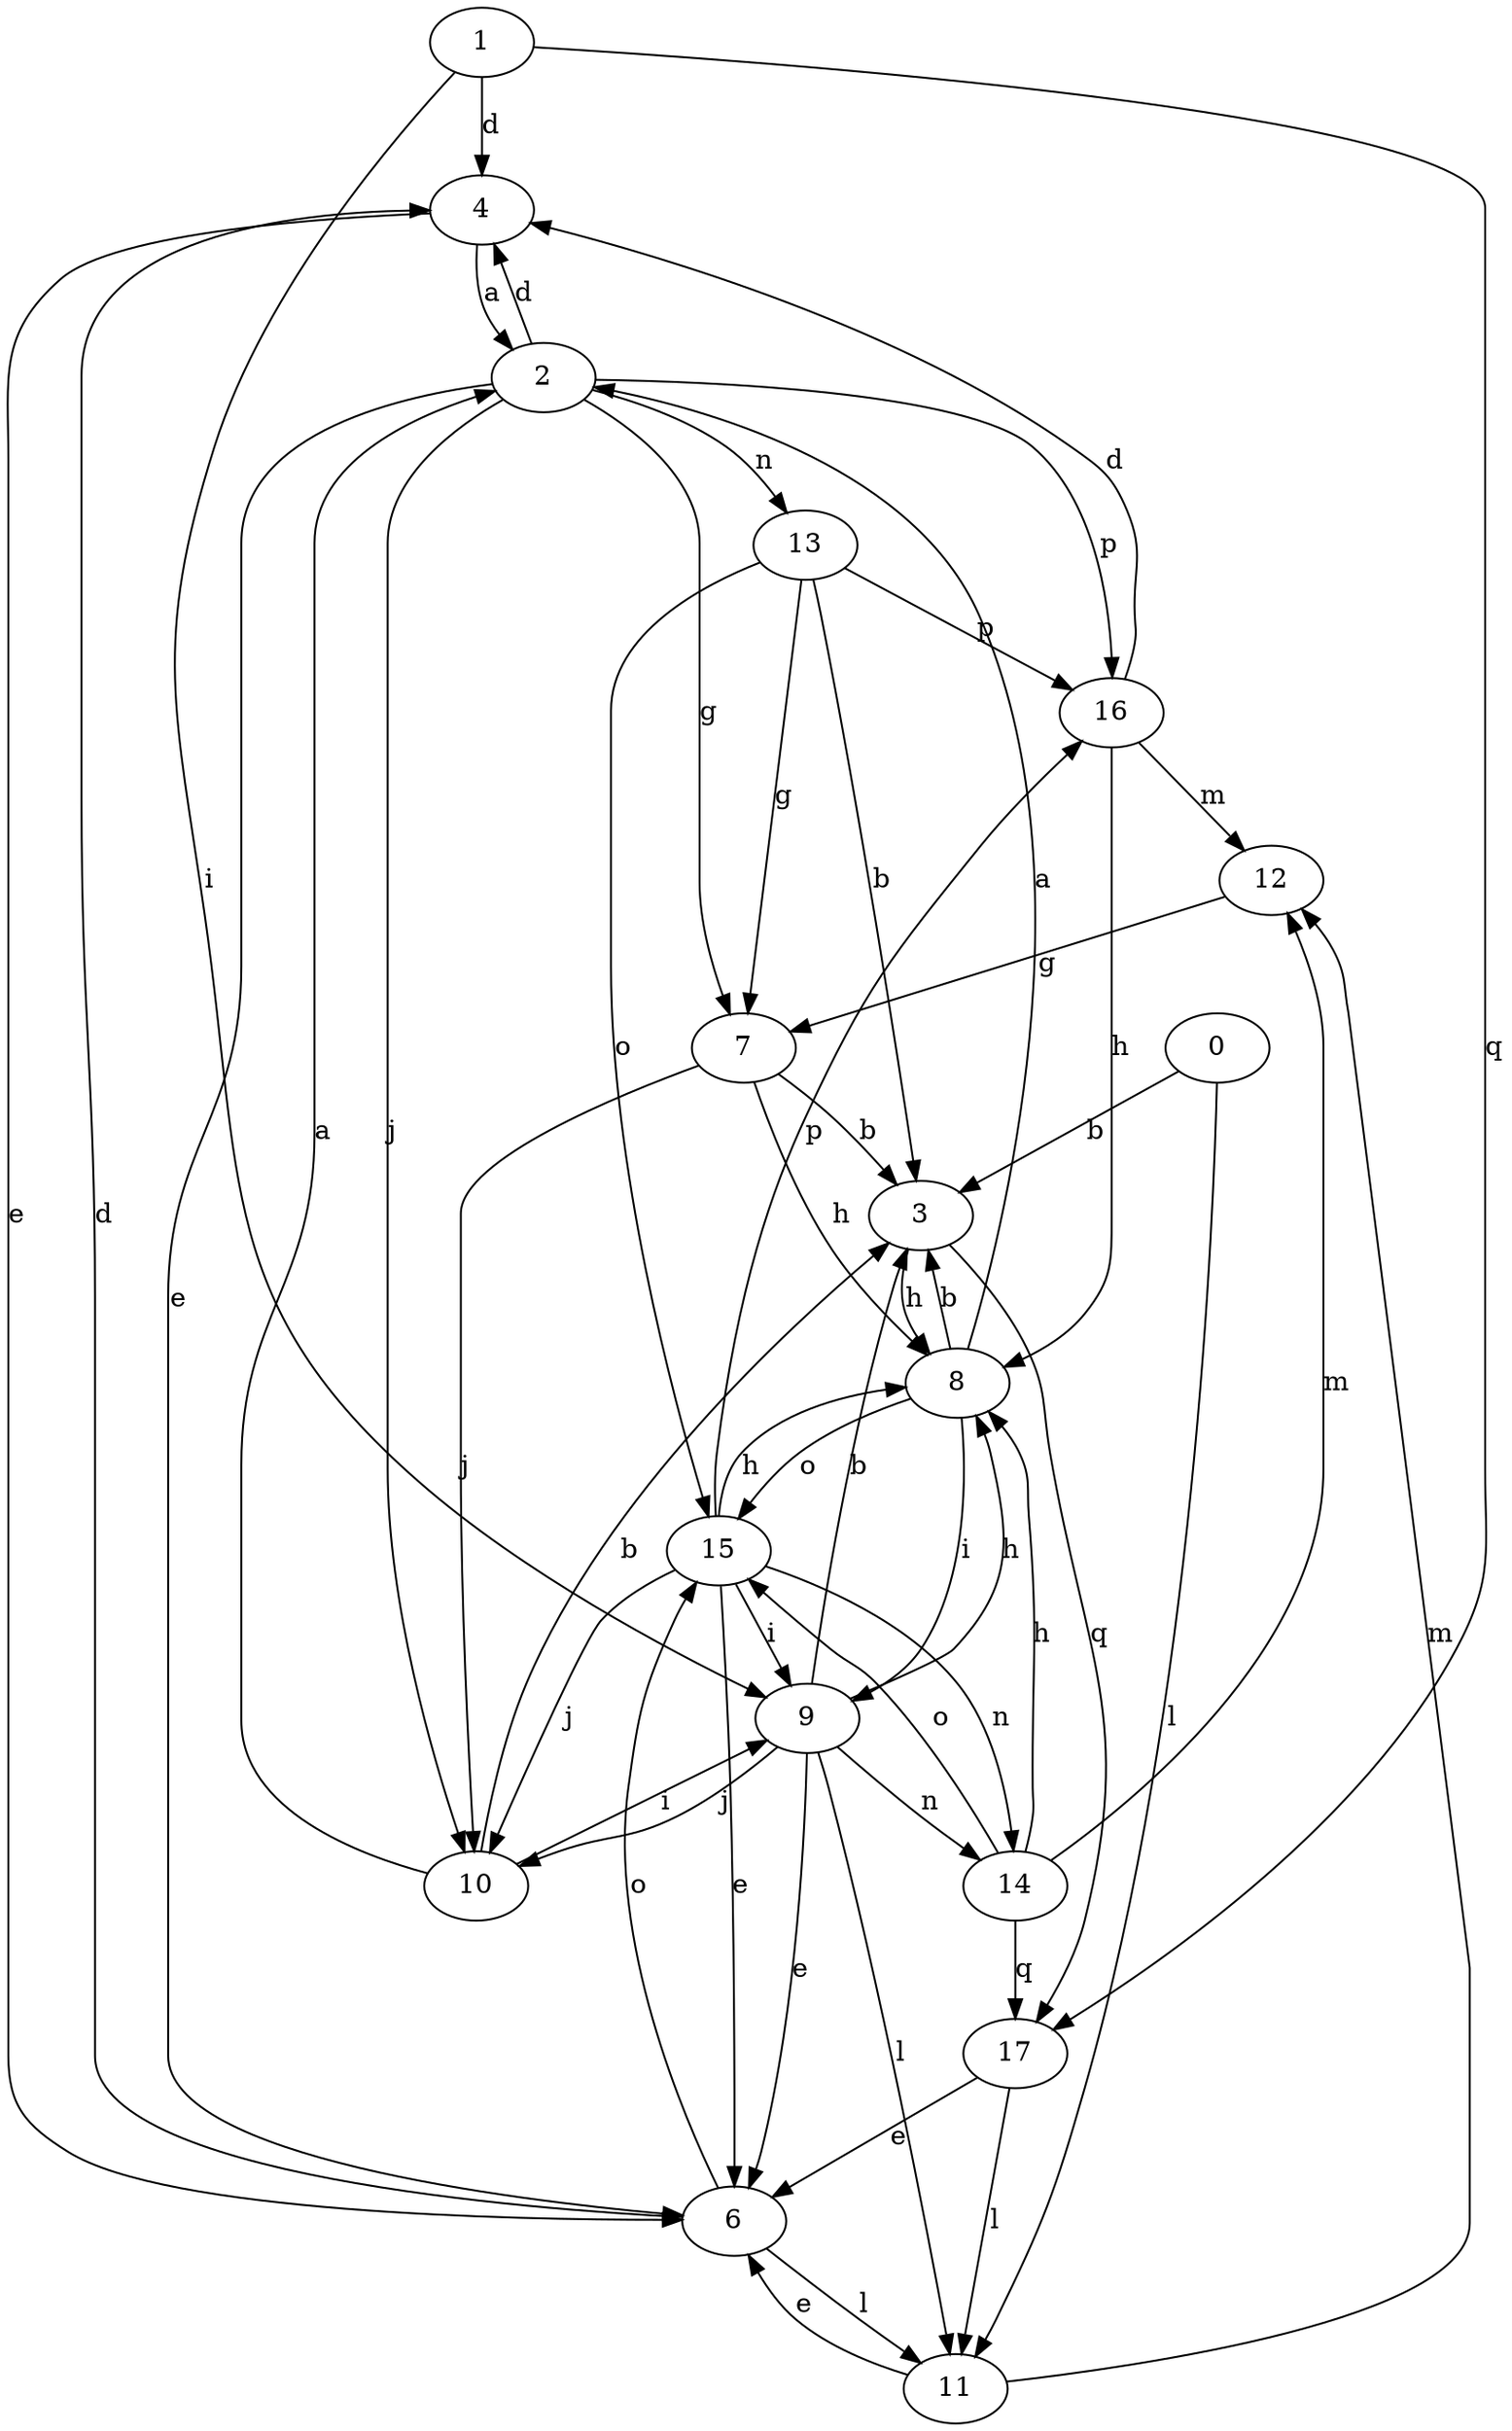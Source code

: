 strict digraph  {
1;
2;
3;
0;
4;
6;
7;
8;
9;
10;
11;
12;
13;
14;
15;
16;
17;
1 -> 4  [label=d];
1 -> 9  [label=i];
1 -> 17  [label=q];
2 -> 4  [label=d];
2 -> 6  [label=e];
2 -> 7  [label=g];
2 -> 10  [label=j];
2 -> 13  [label=n];
2 -> 16  [label=p];
3 -> 8  [label=h];
3 -> 17  [label=q];
0 -> 3  [label=b];
0 -> 11  [label=l];
4 -> 2  [label=a];
4 -> 6  [label=e];
6 -> 4  [label=d];
6 -> 11  [label=l];
6 -> 15  [label=o];
7 -> 3  [label=b];
7 -> 8  [label=h];
7 -> 10  [label=j];
8 -> 2  [label=a];
8 -> 3  [label=b];
8 -> 9  [label=i];
8 -> 15  [label=o];
9 -> 3  [label=b];
9 -> 6  [label=e];
9 -> 8  [label=h];
9 -> 10  [label=j];
9 -> 11  [label=l];
9 -> 14  [label=n];
10 -> 2  [label=a];
10 -> 3  [label=b];
10 -> 9  [label=i];
11 -> 6  [label=e];
11 -> 12  [label=m];
12 -> 7  [label=g];
13 -> 3  [label=b];
13 -> 7  [label=g];
13 -> 15  [label=o];
13 -> 16  [label=p];
14 -> 8  [label=h];
14 -> 12  [label=m];
14 -> 15  [label=o];
14 -> 17  [label=q];
15 -> 6  [label=e];
15 -> 8  [label=h];
15 -> 9  [label=i];
15 -> 10  [label=j];
15 -> 14  [label=n];
15 -> 16  [label=p];
16 -> 4  [label=d];
16 -> 8  [label=h];
16 -> 12  [label=m];
17 -> 6  [label=e];
17 -> 11  [label=l];
}

